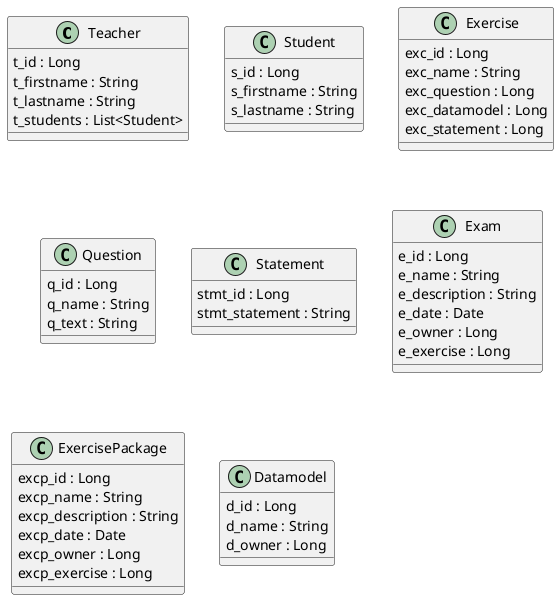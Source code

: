 @startuml

    class Teacher {
      t_id : Long
      t_firstname : String
      t_lastname : String
      t_students : List<Student>
    }
    class Student {
      s_id : Long
      s_firstname : String
      s_lastname : String
    }
    class Exercise {
      exc_id : Long
      exc_name : String
      exc_question : Long
      exc_datamodel : Long
      exc_statement : Long
    }
    class Question {
      q_id : Long
      q_name : String
      q_text : String
    }
    class Statement {
      stmt_id : Long
      stmt_statement : String
    }
    class Exam {
      e_id : Long
      e_name : String
      e_description : String
      e_date : Date
      e_owner : Long
      e_exercise : Long
    }
    class ExercisePackage{
      excp_id : Long
      excp_name : String
      excp_description : String
      excp_date : Date
      excp_owner : Long
      excp_exercise : Long
    }
    class Datamodel {
      d_id : Long
      d_name : String
      d_owner : Long
    }



@enduml